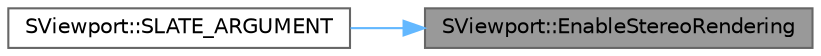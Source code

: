 digraph "SViewport::EnableStereoRendering"
{
 // INTERACTIVE_SVG=YES
 // LATEX_PDF_SIZE
  bgcolor="transparent";
  edge [fontname=Helvetica,fontsize=10,labelfontname=Helvetica,labelfontsize=10];
  node [fontname=Helvetica,fontsize=10,shape=box,height=0.2,width=0.4];
  rankdir="RL";
  Node1 [id="Node000001",label="SViewport::EnableStereoRendering",height=0.2,width=0.4,color="gray40", fillcolor="grey60", style="filled", fontcolor="black",tooltip="Sets whether stereo rendering is allowed for this viewport."];
  Node1 -> Node2 [id="edge1_Node000001_Node000002",dir="back",color="steelblue1",style="solid",tooltip=" "];
  Node2 [id="Node000002",label="SViewport::SLATE_ARGUMENT",height=0.2,width=0.4,color="grey40", fillcolor="white", style="filled",URL="$d2/dbf/classSViewport.html#a49a5267e539ad9db35b59eeefb6f473d",tooltip="Whether or not to enable stereo rendering."];
}

